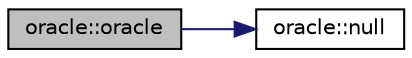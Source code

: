 digraph "oracle::oracle"
{
  edge [fontname="Helvetica",fontsize="10",labelfontname="Helvetica",labelfontsize="10"];
  node [fontname="Helvetica",fontsize="10",shape=record];
  rankdir="LR";
  Node0 [label="oracle::oracle",height=0.2,width=0.4,color="black", fillcolor="grey75", style="filled", fontcolor="black"];
  Node0 -> Node1 [color="midnightblue",fontsize="10",style="solid",fontname="Helvetica"];
  Node1 [label="oracle::null",height=0.2,width=0.4,color="black", fillcolor="white", style="filled",URL="$d7/da7/classoracle.html#ae12c76830318ec2d4f6c2a77da98bb55"];
}
